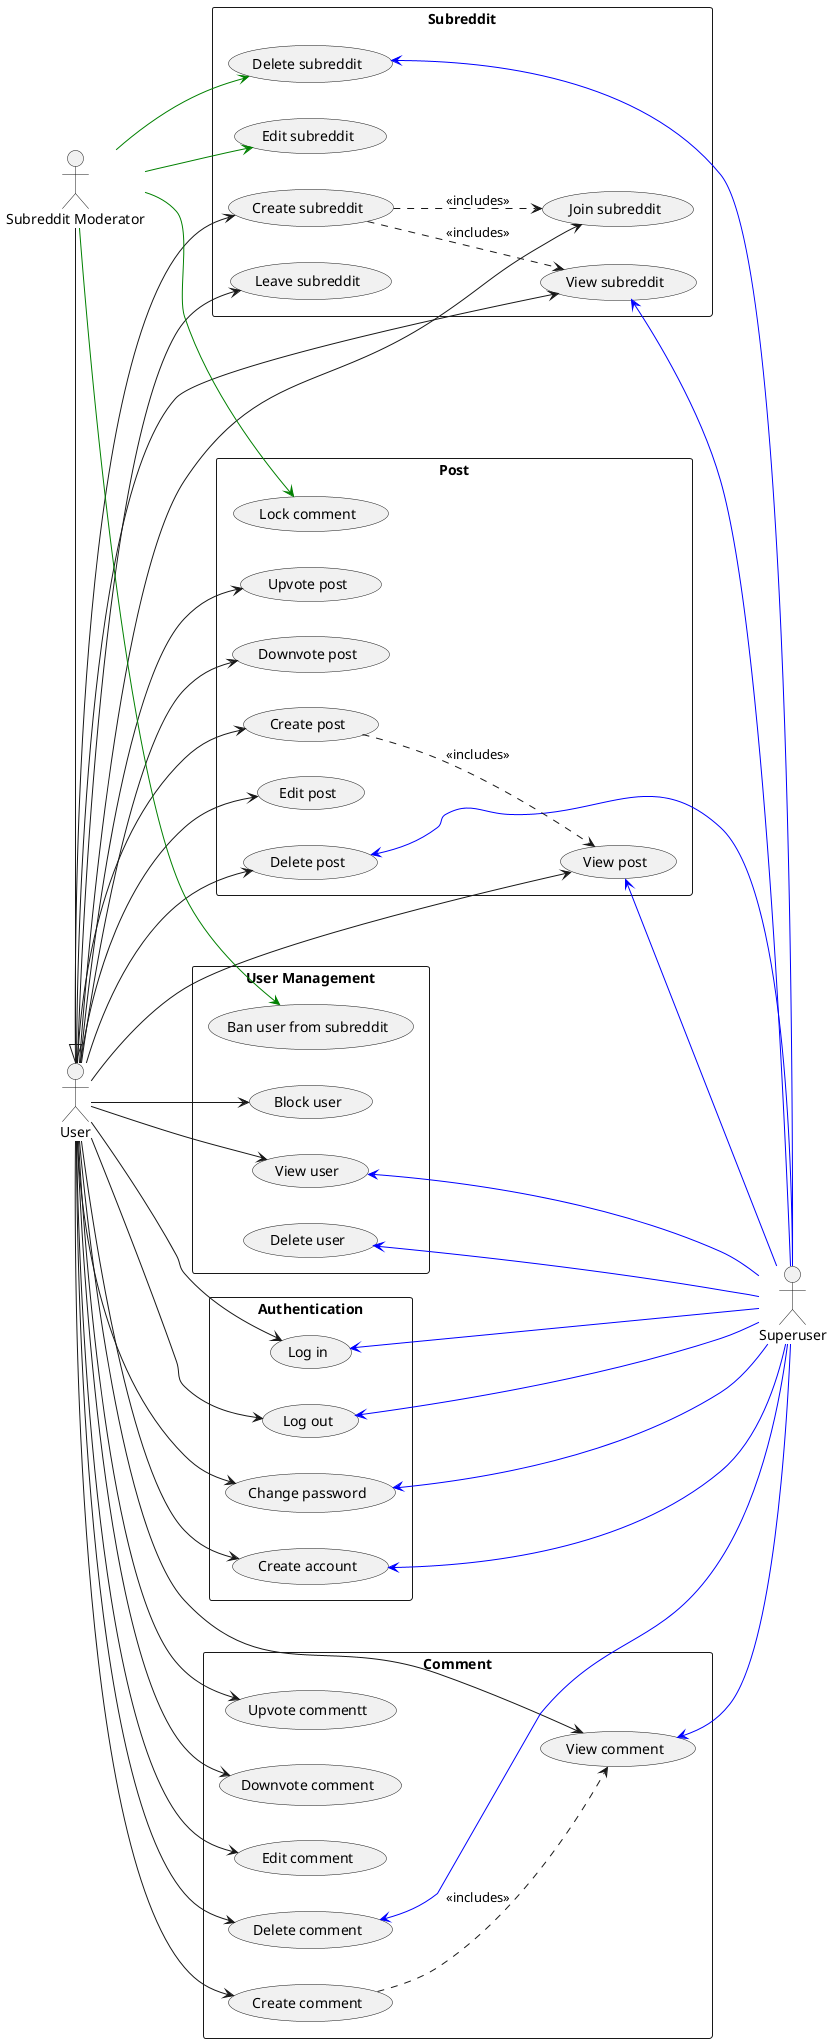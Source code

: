 @startuml
left to right direction
skinparam packageStyle rectangle

actor "User" as user
actor "Subreddit Moderator" as mod
actor "Superuser" as su
mod -|> user
rectangle Post as post {
  usecase "View post" as post_view
  usecase "Create post" as post_create
  usecase "Edit post" as post_edit
  usecase "Delete post" as post_delete
  usecase "Upvote post" as post_up
  usecase "Downvote post" as post_down
  usecase "Lock comment" as post_lock
}

rectangle Comment as cmt {
  usecase "View comment" as cmt_view
  usecase "Create comment" as cmt_create
  usecase "Upvote commentt" as cmt_up
  usecase "Downvote comment" as cmt_down
  usecase "Edit comment" as cmt_edit
  usecase "Delete comment" as cmt_delete
}

rectangle Subreddit as sub {
  usecase "View subreddit" as sub_view
  usecase "Create subreddit" as sub_create
  usecase "Edit subreddit" as sub_edit
  usecase "Delete subreddit" as sub_delete
  usecase "Join subreddit" as sub_join
  usecase "Leave subreddit" as sub_leave
}

rectangle "User Management" as user_mng {
  usecase "View user" as user_view
  usecase "Delete user" as user_delete
  usecase "Block user" as user_block
  usecase "Ban user from subreddit" as user_ban
}

rectangle "Authentication" as auth {
  usecase "Create account" as acc_create
  usecase "Log in" as login
  usecase "Log out" as logout
  usecase "Change password" as pwd_change
}

user --> acc_create
user --> login
user --> logout
user --> pwd_change

user --> post_create
user --> post_view
user --> post_edit
user --> post_delete
user --> post_up
user --> post_down

user --> cmt_up
user --> cmt_down
user --> cmt_create
user --> cmt_edit
user --> cmt_view
user --> cmt_delete

user --> sub_create
user --> sub_join
user --> sub_leave
user --> sub_view

user --> user_block
user --> user_view

mod -[#green]-> post_lock
mod -[#green]-> sub_edit
mod -[#green]-> sub_delete
mod -[#green]-> user_ban

post_view   <-[#blue]- su
post_delete <-[#blue]- su
cmt_view    <-[#blue]- su
cmt_delete  <-[#blue]- su
sub_view    <-[#blue]- su
sub_delete  <-[#blue]- su
user_view   <-[#blue]- su
user_delete <-[#blue]- su
acc_create  <-[#blue]- su
login       <-[#blue]- su
logout      <-[#blue]- su
pwd_change  <-[#blue]- su

post_create ..> post_view : <<includes>>
cmt_create ..> cmt_view : <<includes>>
sub_create ..> sub_view : <<includes>>
sub_create ..> sub_join : <<includes>>

@enduml
